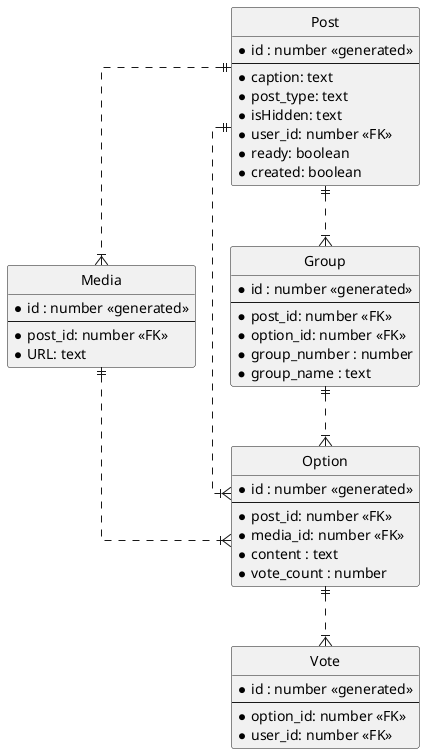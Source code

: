 @startuml posts_database
' hide the spot
hide circle

' avoid problems with angled crows feet
skinparam linetype ortho

entity "Post" as post {
    *id : number <<generated>>
    --
    *caption: text
    *post_type: text
    *isHidden: text
    *user_id: number <<FK>>
    *ready: boolean
    *created: boolean
}

entity "Media" as media {
    *id : number <<generated>>
    --
    *post_id: number <<FK>>
    *URL: text
}

entity "Group" as group {
    *id : number <<generated>>
    --
    *post_id: number <<FK>>
    *option_id: number <<FK>>
    *group_number : number
    *group_name : text
}

entity "Option" as option {
    *id : number <<generated>>
    --
    *post_id: number <<FK>>
    'content column is just text content of the text options
    'images are requested from media service by post id
    *media_id: number <<FK>>
    *content : text
    *vote_count : number
}

entity "Vote" as vote {
    *id : number <<generated>>
    --
    *option_id: number <<FK>>
    *user_id: number <<FK>>
}

post ||..|{ option
post ||..|{ media
post ||..|{ group
group ||..|{ option
option ||..|{ vote
media ||..|{ option

@enduml